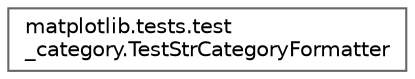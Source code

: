digraph "Graphical Class Hierarchy"
{
 // LATEX_PDF_SIZE
  bgcolor="transparent";
  edge [fontname=Helvetica,fontsize=10,labelfontname=Helvetica,labelfontsize=10];
  node [fontname=Helvetica,fontsize=10,shape=box,height=0.2,width=0.4];
  rankdir="LR";
  Node0 [id="Node000000",label="matplotlib.tests.test\l_category.TestStrCategoryFormatter",height=0.2,width=0.4,color="grey40", fillcolor="white", style="filled",URL="$d9/ddf/classmatplotlib_1_1tests_1_1test__category_1_1TestStrCategoryFormatter.html",tooltip=" "];
}
